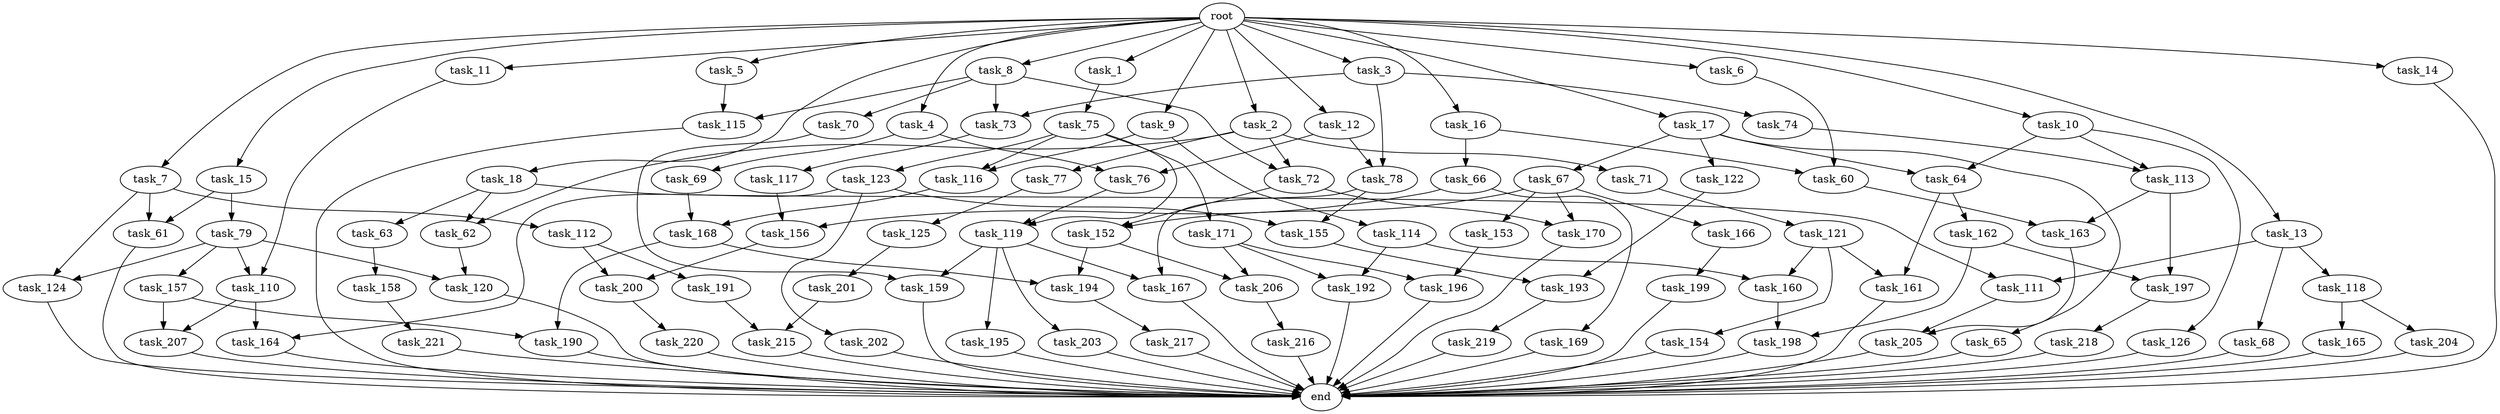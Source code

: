 digraph G {
  task_8 [size="10.240000"];
  task_156 [size="7645041786.880000"];
  task_171 [size="3092376453.120000"];
  task_191 [size="773094113.280000"];
  task_207 [size="3521873182.720000"];
  task_15 [size="10.240000"];
  task_114 [size="343597383.680000"];
  task_18 [size="10.240000"];
  task_195 [size="5497558138.880000"];
  task_154 [size="1374389534.720000"];
  task_79 [size="1374389534.720000"];
  task_16 [size="10.240000"];
  task_110 [size="5239860101.120000"];
  task_68 [size="4209067950.080000"];
  task_61 [size="4466765987.840000"];
  task_217 [size="343597383.680000"];
  task_74 [size="1374389534.720000"];
  task_158 [size="2147483648.000000"];
  task_1 [size="10.240000"];
  task_64 [size="14087492730.880001"];
  task_160 [size="6871947673.600000"];
  task_11 [size="10.240000"];
  task_62 [size="8418135900.160000"];
  task_116 [size="3435973836.800000"];
  task_2 [size="10.240000"];
  task_10 [size="10.240000"];
  task_66 [size="6957847019.520000"];
  task_123 [size="3092376453.120000"];
  task_166 [size="343597383.680000"];
  task_155 [size="7301444403.200000"];
  task_122 [size="5497558138.880000"];
  task_72 [size="11166914969.600000"];
  task_17 [size="10.240000"];
  task_199 [size="3092376453.120000"];
  task_221 [size="6957847019.520000"];
  task_67 [size="5497558138.880000"];
  task_218 [size="2147483648.000000"];
  task_203 [size="5497558138.880000"];
  task_157 [size="3092376453.120000"];
  task_12 [size="10.240000"];
  task_77 [size="4209067950.080000"];
  task_194 [size="12799002542.080000"];
  task_197 [size="3521873182.720000"];
  task_167 [size="5841155522.560000"];
  task_70 [size="6957847019.520000"];
  end [size="0.000000"];
  task_170 [size="3435973836.800000"];
  task_9 [size="10.240000"];
  task_78 [size="2147483648.000000"];
  task_165 [size="4209067950.080000"];
  task_159 [size="10995116277.760000"];
  task_163 [size="3521873182.720000"];
  task_192 [size="5841155522.560000"];
  task_202 [size="6957847019.520000"];
  task_69 [size="5497558138.880000"];
  task_118 [size="4209067950.080000"];
  task_196 [size="1717986918.400000"];
  task_201 [size="2147483648.000000"];
  task_65 [size="5497558138.880000"];
  task_198 [size="1717986918.400000"];
  task_168 [size="1546188226.560000"];
  task_206 [size="8933531975.680000"];
  task_13 [size="10.240000"];
  task_193 [size="7301444403.200000"];
  task_121 [size="3092376453.120000"];
  task_152 [size="3435973836.800000"];
  task_3 [size="10.240000"];
  task_126 [size="8589934592.000000"];
  task_216 [size="4209067950.080000"];
  task_169 [size="2147483648.000000"];
  task_5 [size="10.240000"];
  task_220 [size="343597383.680000"];
  task_76 [size="6270652252.160000"];
  task_115 [size="8332236554.240000"];
  task_190 [size="5583457484.800000"];
  task_161 [size="8332236554.240000"];
  task_73 [size="8332236554.240000"];
  task_14 [size="10.240000"];
  task_219 [size="4209067950.080000"];
  task_4 [size="10.240000"];
  task_119 [size="10050223472.639999"];
  task_164 [size="9105330667.520000"];
  task_200 [size="4982162063.360000"];
  task_113 [size="11682311045.120001"];
  task_112 [size="3092376453.120000"];
  task_153 [size="343597383.680000"];
  root [size="0.000000"];
  task_120 [size="11682311045.120001"];
  task_125 [size="4209067950.080000"];
  task_60 [size="10050223472.639999"];
  task_6 [size="10.240000"];
  task_215 [size="8933531975.680000"];
  task_124 [size="6184752906.240000"];
  task_117 [size="773094113.280000"];
  task_162 [size="6957847019.520000"];
  task_205 [size="3435973836.800000"];
  task_111 [size="8418135900.160000"];
  task_204 [size="4209067950.080000"];
  task_63 [size="4209067950.080000"];
  task_7 [size="10.240000"];
  task_71 [size="4209067950.080000"];
  task_75 [size="8589934592.000000"];

  task_8 -> task_72 [size="679477248.000000"];
  task_8 -> task_70 [size="679477248.000000"];
  task_8 -> task_115 [size="679477248.000000"];
  task_8 -> task_73 [size="679477248.000000"];
  task_156 -> task_200 [size="411041792.000000"];
  task_171 -> task_196 [size="33554432.000000"];
  task_171 -> task_192 [size="33554432.000000"];
  task_171 -> task_206 [size="33554432.000000"];
  task_191 -> task_215 [size="838860800.000000"];
  task_207 -> end [size="1.000000"];
  task_15 -> task_61 [size="134217728.000000"];
  task_15 -> task_79 [size="134217728.000000"];
  task_114 -> task_160 [size="536870912.000000"];
  task_114 -> task_192 [size="536870912.000000"];
  task_18 -> task_62 [size="411041792.000000"];
  task_18 -> task_63 [size="411041792.000000"];
  task_18 -> task_111 [size="411041792.000000"];
  task_195 -> end [size="1.000000"];
  task_154 -> end [size="1.000000"];
  task_79 -> task_120 [size="301989888.000000"];
  task_79 -> task_157 [size="301989888.000000"];
  task_79 -> task_110 [size="301989888.000000"];
  task_79 -> task_124 [size="301989888.000000"];
  task_16 -> task_66 [size="679477248.000000"];
  task_16 -> task_60 [size="679477248.000000"];
  task_110 -> task_207 [size="209715200.000000"];
  task_110 -> task_164 [size="209715200.000000"];
  task_68 -> end [size="1.000000"];
  task_61 -> end [size="1.000000"];
  task_217 -> end [size="1.000000"];
  task_74 -> task_113 [size="301989888.000000"];
  task_158 -> task_221 [size="679477248.000000"];
  task_1 -> task_75 [size="838860800.000000"];
  task_64 -> task_161 [size="679477248.000000"];
  task_64 -> task_162 [size="679477248.000000"];
  task_160 -> task_198 [size="33554432.000000"];
  task_11 -> task_110 [size="209715200.000000"];
  task_62 -> task_120 [size="838860800.000000"];
  task_116 -> task_168 [size="75497472.000000"];
  task_2 -> task_62 [size="411041792.000000"];
  task_2 -> task_72 [size="411041792.000000"];
  task_2 -> task_71 [size="411041792.000000"];
  task_2 -> task_77 [size="411041792.000000"];
  task_10 -> task_126 [size="838860800.000000"];
  task_10 -> task_113 [size="838860800.000000"];
  task_10 -> task_64 [size="838860800.000000"];
  task_66 -> task_156 [size="209715200.000000"];
  task_66 -> task_169 [size="209715200.000000"];
  task_123 -> task_202 [size="679477248.000000"];
  task_123 -> task_155 [size="679477248.000000"];
  task_123 -> task_164 [size="679477248.000000"];
  task_166 -> task_199 [size="301989888.000000"];
  task_155 -> task_193 [size="411041792.000000"];
  task_122 -> task_193 [size="301989888.000000"];
  task_72 -> task_152 [size="301989888.000000"];
  task_72 -> task_170 [size="301989888.000000"];
  task_17 -> task_64 [size="536870912.000000"];
  task_17 -> task_67 [size="536870912.000000"];
  task_17 -> task_122 [size="536870912.000000"];
  task_17 -> task_65 [size="536870912.000000"];
  task_199 -> end [size="1.000000"];
  task_221 -> end [size="1.000000"];
  task_67 -> task_153 [size="33554432.000000"];
  task_67 -> task_152 [size="33554432.000000"];
  task_67 -> task_166 [size="33554432.000000"];
  task_67 -> task_170 [size="33554432.000000"];
  task_218 -> end [size="1.000000"];
  task_203 -> end [size="1.000000"];
  task_157 -> task_190 [size="134217728.000000"];
  task_157 -> task_207 [size="134217728.000000"];
  task_12 -> task_78 [size="75497472.000000"];
  task_12 -> task_76 [size="75497472.000000"];
  task_77 -> task_125 [size="411041792.000000"];
  task_194 -> task_217 [size="33554432.000000"];
  task_197 -> task_218 [size="209715200.000000"];
  task_167 -> end [size="1.000000"];
  task_70 -> task_159 [size="536870912.000000"];
  task_170 -> end [size="1.000000"];
  task_9 -> task_116 [size="33554432.000000"];
  task_9 -> task_114 [size="33554432.000000"];
  task_78 -> task_155 [size="33554432.000000"];
  task_78 -> task_167 [size="33554432.000000"];
  task_165 -> end [size="1.000000"];
  task_159 -> end [size="1.000000"];
  task_163 -> task_205 [size="301989888.000000"];
  task_192 -> end [size="1.000000"];
  task_202 -> end [size="1.000000"];
  task_69 -> task_168 [size="75497472.000000"];
  task_118 -> task_204 [size="411041792.000000"];
  task_118 -> task_165 [size="411041792.000000"];
  task_196 -> end [size="1.000000"];
  task_201 -> task_215 [size="33554432.000000"];
  task_65 -> end [size="1.000000"];
  task_198 -> end [size="1.000000"];
  task_168 -> task_190 [size="411041792.000000"];
  task_168 -> task_194 [size="411041792.000000"];
  task_206 -> task_216 [size="411041792.000000"];
  task_13 -> task_118 [size="411041792.000000"];
  task_13 -> task_111 [size="411041792.000000"];
  task_13 -> task_68 [size="411041792.000000"];
  task_193 -> task_219 [size="411041792.000000"];
  task_121 -> task_154 [size="134217728.000000"];
  task_121 -> task_160 [size="134217728.000000"];
  task_121 -> task_161 [size="134217728.000000"];
  task_152 -> task_194 [size="838860800.000000"];
  task_152 -> task_206 [size="838860800.000000"];
  task_3 -> task_73 [size="134217728.000000"];
  task_3 -> task_78 [size="134217728.000000"];
  task_3 -> task_74 [size="134217728.000000"];
  task_126 -> end [size="1.000000"];
  task_216 -> end [size="1.000000"];
  task_169 -> end [size="1.000000"];
  task_5 -> task_115 [size="134217728.000000"];
  task_220 -> end [size="1.000000"];
  task_76 -> task_119 [size="679477248.000000"];
  task_115 -> end [size="1.000000"];
  task_190 -> end [size="1.000000"];
  task_161 -> end [size="1.000000"];
  task_73 -> task_117 [size="75497472.000000"];
  task_14 -> end [size="1.000000"];
  task_219 -> end [size="1.000000"];
  task_4 -> task_69 [size="536870912.000000"];
  task_4 -> task_76 [size="536870912.000000"];
  task_119 -> task_203 [size="536870912.000000"];
  task_119 -> task_167 [size="536870912.000000"];
  task_119 -> task_159 [size="536870912.000000"];
  task_119 -> task_195 [size="536870912.000000"];
  task_164 -> end [size="1.000000"];
  task_200 -> task_220 [size="33554432.000000"];
  task_113 -> task_197 [size="209715200.000000"];
  task_113 -> task_163 [size="209715200.000000"];
  task_112 -> task_200 [size="75497472.000000"];
  task_112 -> task_191 [size="75497472.000000"];
  task_153 -> task_196 [size="134217728.000000"];
  root -> task_8 [size="1.000000"];
  root -> task_9 [size="1.000000"];
  root -> task_16 [size="1.000000"];
  root -> task_14 [size="1.000000"];
  root -> task_6 [size="1.000000"];
  root -> task_4 [size="1.000000"];
  root -> task_5 [size="1.000000"];
  root -> task_1 [size="1.000000"];
  root -> task_10 [size="1.000000"];
  root -> task_13 [size="1.000000"];
  root -> task_15 [size="1.000000"];
  root -> task_11 [size="1.000000"];
  root -> task_3 [size="1.000000"];
  root -> task_12 [size="1.000000"];
  root -> task_2 [size="1.000000"];
  root -> task_18 [size="1.000000"];
  root -> task_7 [size="1.000000"];
  root -> task_17 [size="1.000000"];
  task_120 -> end [size="1.000000"];
  task_125 -> task_201 [size="209715200.000000"];
  task_60 -> task_163 [size="134217728.000000"];
  task_6 -> task_60 [size="301989888.000000"];
  task_215 -> end [size="1.000000"];
  task_124 -> end [size="1.000000"];
  task_117 -> task_156 [size="536870912.000000"];
  task_162 -> task_197 [size="134217728.000000"];
  task_162 -> task_198 [size="134217728.000000"];
  task_205 -> end [size="1.000000"];
  task_111 -> task_205 [size="33554432.000000"];
  task_204 -> end [size="1.000000"];
  task_63 -> task_158 [size="209715200.000000"];
  task_7 -> task_61 [size="301989888.000000"];
  task_7 -> task_112 [size="301989888.000000"];
  task_7 -> task_124 [size="301989888.000000"];
  task_71 -> task_121 [size="301989888.000000"];
  task_75 -> task_116 [size="301989888.000000"];
  task_75 -> task_123 [size="301989888.000000"];
  task_75 -> task_119 [size="301989888.000000"];
  task_75 -> task_171 [size="301989888.000000"];
}
